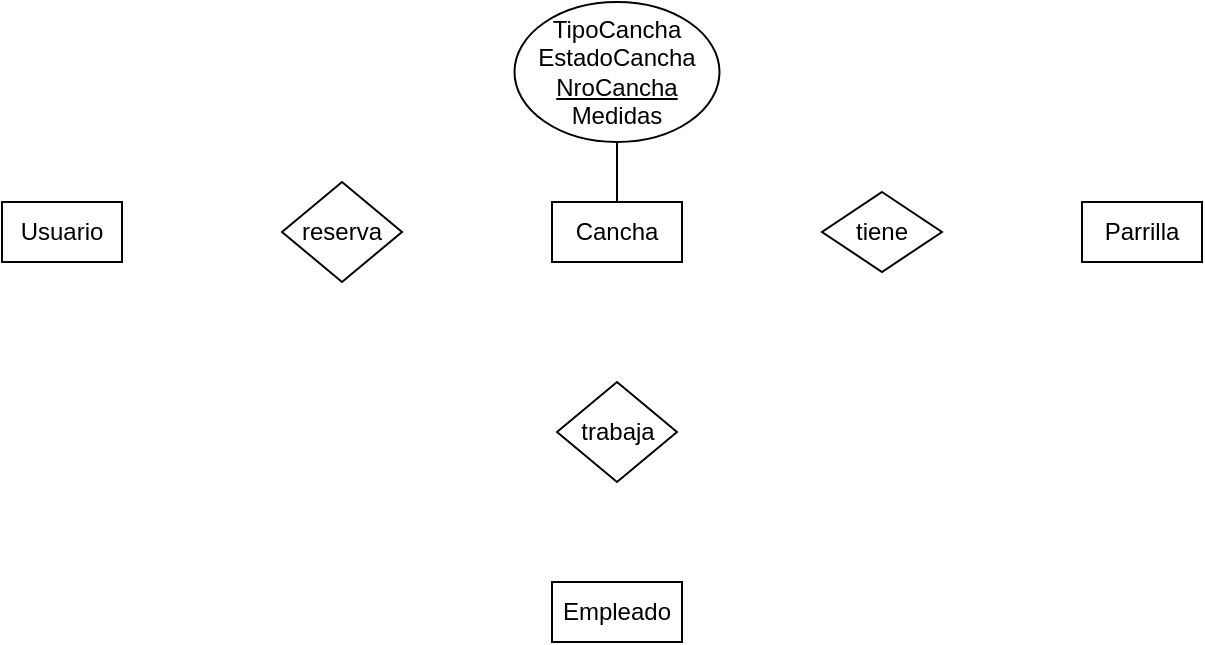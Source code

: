<mxfile version="21.2.2" type="github">
  <diagram id="R2lEEEUBdFMjLlhIrx00" name="Page-1">
    <mxGraphModel dx="874" dy="452" grid="1" gridSize="10" guides="1" tooltips="1" connect="1" arrows="1" fold="1" page="1" pageScale="1" pageWidth="850" pageHeight="1100" math="0" shadow="0" extFonts="Permanent Marker^https://fonts.googleapis.com/css?family=Permanent+Marker">
      <root>
        <mxCell id="0" />
        <mxCell id="1" parent="0" />
        <mxCell id="_4vAv0WsQ9G2U_fG6m3y-1" value="Usuario" style="whiteSpace=wrap;html=1;align=center;" parent="1" vertex="1">
          <mxGeometry x="110" y="140" width="60" height="30" as="geometry" />
        </mxCell>
        <mxCell id="_4vAv0WsQ9G2U_fG6m3y-2" value="Cancha" style="whiteSpace=wrap;html=1;align=center;" parent="1" vertex="1">
          <mxGeometry x="385" y="140" width="65" height="30" as="geometry" />
        </mxCell>
        <mxCell id="_4vAv0WsQ9G2U_fG6m3y-3" value="Parrilla" style="whiteSpace=wrap;html=1;align=center;" parent="1" vertex="1">
          <mxGeometry x="650" y="140" width="60" height="30" as="geometry" />
        </mxCell>
        <mxCell id="_4vAv0WsQ9G2U_fG6m3y-4" value="Empleado" style="whiteSpace=wrap;html=1;align=center;" parent="1" vertex="1">
          <mxGeometry x="385" y="330" width="65" height="30" as="geometry" />
        </mxCell>
        <mxCell id="_4vAv0WsQ9G2U_fG6m3y-5" value="reserva" style="shape=rhombus;perimeter=rhombusPerimeter;whiteSpace=wrap;html=1;align=center;" vertex="1" parent="1">
          <mxGeometry x="250" y="130" width="60" height="50" as="geometry" />
        </mxCell>
        <mxCell id="_4vAv0WsQ9G2U_fG6m3y-6" value="tiene" style="shape=rhombus;perimeter=rhombusPerimeter;whiteSpace=wrap;html=1;align=center;" vertex="1" parent="1">
          <mxGeometry x="520" y="135" width="60" height="40" as="geometry" />
        </mxCell>
        <mxCell id="_4vAv0WsQ9G2U_fG6m3y-7" value="trabaja" style="shape=rhombus;perimeter=rhombusPerimeter;whiteSpace=wrap;html=1;align=center;" vertex="1" parent="1">
          <mxGeometry x="387.5" y="230" width="60" height="50" as="geometry" />
        </mxCell>
        <mxCell id="1q-wLZLnrpGv9T5wbohg-3" value="TipoCancha&lt;br&gt;EstadoCancha&lt;br&gt;&lt;u&gt;NroCancha&lt;/u&gt;&lt;br&gt;Medidas" style="ellipse;whiteSpace=wrap;html=1;align=center;" vertex="1" parent="1">
          <mxGeometry x="366.25" y="40" width="102.5" height="70" as="geometry" />
        </mxCell>
        <mxCell id="1q-wLZLnrpGv9T5wbohg-4" value="" style="endArrow=none;html=1;rounded=0;exitX=0.5;exitY=1;exitDx=0;exitDy=0;entryX=0.5;entryY=0;entryDx=0;entryDy=0;" edge="1" parent="1" source="1q-wLZLnrpGv9T5wbohg-3" target="_4vAv0WsQ9G2U_fG6m3y-2">
          <mxGeometry relative="1" as="geometry">
            <mxPoint x="340" y="160" as="sourcePoint" />
            <mxPoint x="500" y="160" as="targetPoint" />
          </mxGeometry>
        </mxCell>
      </root>
    </mxGraphModel>
  </diagram>
</mxfile>
